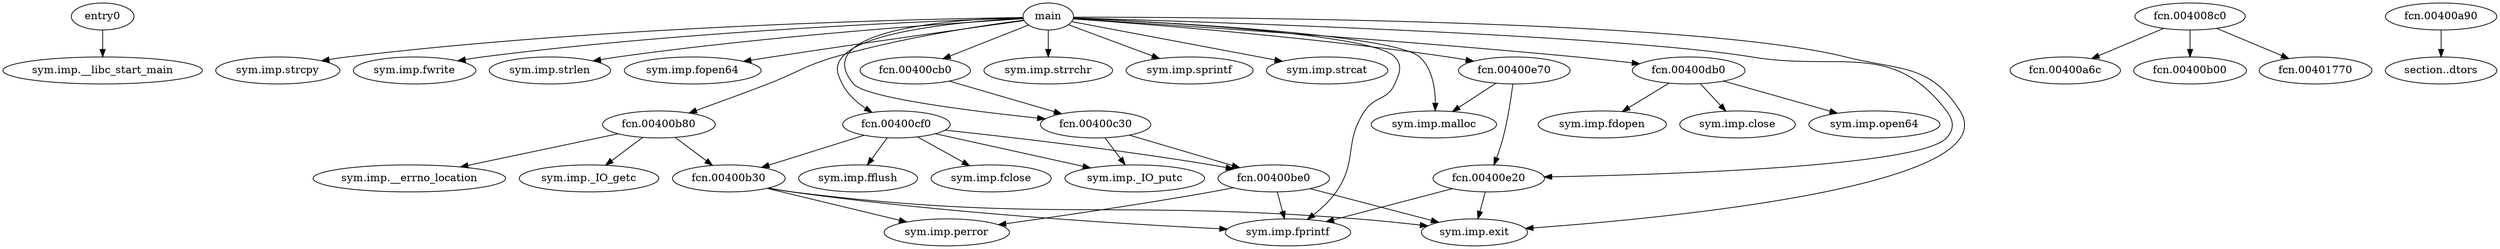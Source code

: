 digraph code {
  "0x00400a40" [label="entry0"];
  "0x00400a40" -> "0x00400918";
  "0x00400918" [label="sym.imp.__libc_start_main"];
  "0x00400ec0" [label="main"];
  "0x00400ec0" -> "0x004009b8";
  "0x004009b8" [label="sym.imp.strcpy"];
  "0x00400ec0" -> "0x004009e8";
  "0x004009e8" [label="sym.imp.fwrite"];
  "0x00400ec0" -> "0x00400948";
  "0x00400948" [label="sym.imp.strlen"];
  "0x00400ec0" -> "0x004009d8";
  "0x004009d8" [label="sym.imp.fopen64"];
  "0x00400ec0" -> "0x00400e70";
  "0x00400e70" [label="fcn.00400e70"];
  "0x00400ec0" -> "0x00400a08";
  "0x00400a08" [label="sym.imp.fprintf"];
  "0x00400ec0" -> "0x00400b80";
  "0x00400b80" [label="fcn.00400b80"];
  "0x00400ec0" -> "0x00400cf0";
  "0x00400cf0" [label="fcn.00400cf0"];
  "0x00400ec0" -> "0x00400978";
  "0x00400978" [label="sym.imp.strrchr"];
  "0x00400ec0" -> "0x00400958";
  "0x00400958" [label="sym.imp.sprintf"];
  "0x00400ec0" -> "0x00400998";
  "0x00400998" [label="sym.imp.strcat"];
  "0x00400ec0" -> "0x00400db0";
  "0x00400db0" [label="fcn.00400db0"];
  "0x00400ec0" -> "0x00400908";
  "0x00400908" [label="sym.imp.malloc"];
  "0x00400ec0" -> "0x00400cb0";
  "0x00400cb0" [label="fcn.00400cb0"];
  "0x00400ec0" -> "0x00400c30";
  "0x00400c30" [label="fcn.00400c30"];
  "0x00400ec0" -> "0x00400e20";
  "0x00400e20" [label="fcn.00400e20"];
  "0x00400ec0" -> "0x004008f8";
  "0x004008f8" [label="sym.imp.exit"];
  "0x00400b30" [label="fcn.00400b30"];
  "0x00400b30" -> "0x00400a08";
  "0x00400a08" [label="sym.imp.fprintf"];
  "0x00400b30" -> "0x004009f8";
  "0x004009f8" [label="sym.imp.perror"];
  "0x00400b30" -> "0x004008f8";
  "0x004008f8" [label="sym.imp.exit"];
  "0x00400be0" [label="fcn.00400be0"];
  "0x00400be0" -> "0x00400a08";
  "0x00400a08" [label="sym.imp.fprintf"];
  "0x00400be0" -> "0x004009f8";
  "0x004009f8" [label="sym.imp.perror"];
  "0x00400be0" -> "0x004008f8";
  "0x004008f8" [label="sym.imp.exit"];
  "0x00400c30" [label="fcn.00400c30"];
  "0x00400c30" -> "0x00400a18";
  "0x00400a18" [label="sym.imp._IO_putc"];
  "0x00400c30" -> "0x00400be0";
  "0x00400be0" [label="fcn.00400be0"];
  "0x00400e20" [label="fcn.00400e20"];
  "0x00400e20" -> "0x00400a08";
  "0x00400a08" [label="sym.imp.fprintf"];
  "0x00400e20" -> "0x004008f8";
  "0x004008f8" [label="sym.imp.exit"];
  "0x00400e70" [label="fcn.00400e70"];
  "0x00400e70" -> "0x00400908";
  "0x00400908" [label="sym.imp.malloc"];
  "0x00400e70" -> "0x00400e20";
  "0x00400e20" [label="fcn.00400e20"];
  "0x00400b80" [label="fcn.00400b80"];
  "0x00400b80" -> "0x00400938";
  "0x00400938" [label="sym.imp._IO_getc"];
  "0x00400b80" -> "0x004009a8";
  "0x004009a8" [label="sym.imp.__errno_location"];
  "0x00400b80" -> "0x00400b30";
  "0x00400b30" [label="fcn.00400b30"];
  "0x00400cf0" [label="fcn.00400cf0"];
  "0x00400cf0" -> "0x004009c8";
  "0x004009c8" [label="sym.imp.fclose"];
  "0x00400cf0" -> "0x00400b30";
  "0x00400b30" [label="fcn.00400b30"];
  "0x00400cf0" -> "0x00400a18";
  "0x00400a18" [label="sym.imp._IO_putc"];
  "0x00400cf0" -> "0x00400a28";
  "0x00400a28" [label="sym.imp.fflush"];
  "0x00400cf0" -> "0x00400be0";
  "0x00400be0" [label="fcn.00400be0"];
  "0x00400db0" [label="fcn.00400db0"];
  "0x00400db0" -> "0x00400988";
  "0x00400988" [label="sym.imp.open64"];
  "0x00400db0" -> "0x00400968";
  "0x00400968" [label="sym.imp.fdopen"];
  "0x00400db0" -> "0x004008e8";
  "0x004008e8" [label="sym.imp.close"];
  "0x00400cb0" [label="fcn.00400cb0"];
  "0x00400cb0" -> "0x00400c30";
  "0x00400c30" [label="fcn.00400c30"];
  "0x004008c0" [label="fcn.004008c0"];
  "0x004008c0" -> "0x00400a6c";
  "0x00400a6c" [label="fcn.00400a6c"];
  "0x004008c0" -> "0x00400b00";
  "0x00400b00" [label="fcn.00400b00"];
  "0x004008c0" -> "0x00401770";
  "0x00401770" [label="fcn.00401770"];
  "0x00400a90" [label="fcn.00400a90"];
  "0x00400a90" -> "0x00602010";
  "0x00602010" [label="section..dtors"];
}